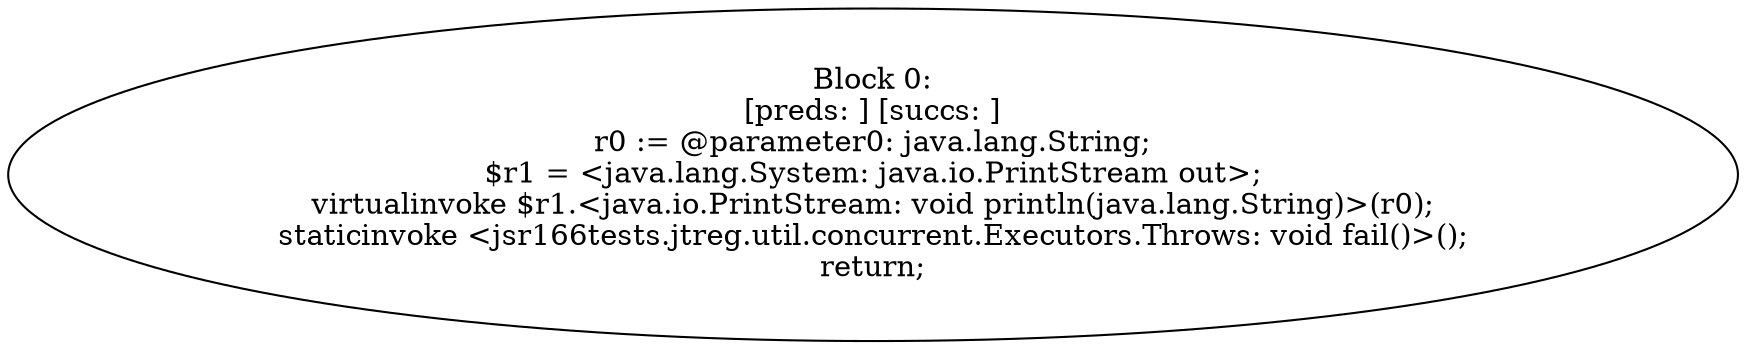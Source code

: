 digraph "unitGraph" {
    "Block 0:
[preds: ] [succs: ]
r0 := @parameter0: java.lang.String;
$r1 = <java.lang.System: java.io.PrintStream out>;
virtualinvoke $r1.<java.io.PrintStream: void println(java.lang.String)>(r0);
staticinvoke <jsr166tests.jtreg.util.concurrent.Executors.Throws: void fail()>();
return;
"
}
